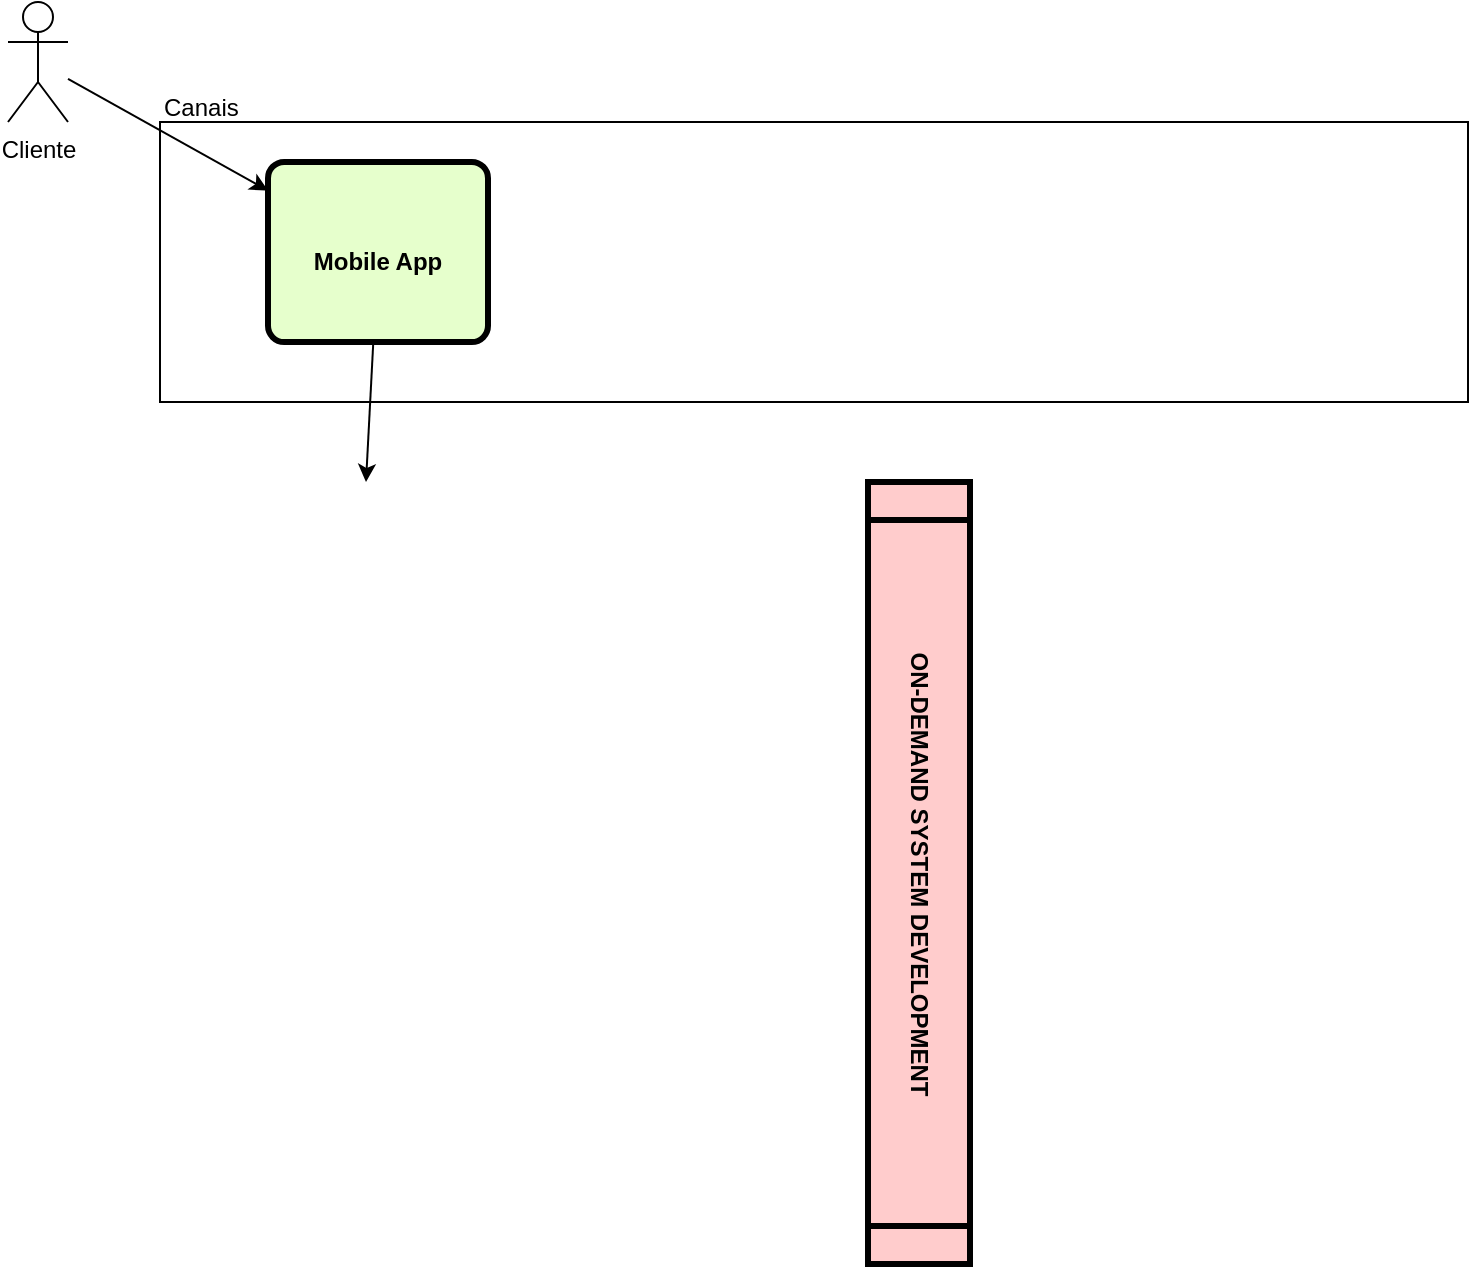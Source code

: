 <mxfile version="10.7.7" type="github"><diagram name="Page-1" id="c7558073-3199-34d8-9f00-42111426c3f3"><mxGraphModel dx="1232" dy="522" grid="1" gridSize="10" guides="1" tooltips="1" connect="1" arrows="1" fold="1" page="1" pageScale="1" pageWidth="826" pageHeight="1169" background="#ffffff" math="0" shadow="0"><root><mxCell id="0"/><mxCell id="1" parent="0"/><mxCell id="MFdVvgh9lcLUHrCFGcoe-98" value="" style="rounded=0;whiteSpace=wrap;html=1;" vertex="1" parent="1"><mxGeometry x="116" y="100" width="654" height="140" as="geometry"/></mxCell><mxCell id="MFdVvgh9lcLUHrCFGcoe-100" style="edgeStyle=none;rounded=0;orthogonalLoop=1;jettySize=auto;html=1;" edge="1" parent="1" source="2"><mxGeometry relative="1" as="geometry"><mxPoint x="219" y="280" as="targetPoint"/></mxGeometry></mxCell><mxCell id="2" value="&lt;br&gt;&lt;br&gt;&lt;br&gt;Mobile App&lt;br&gt;" style="verticalAlign=middle;align=center;overflow=fill;fontSize=12;fontFamily=Helvetica;html=1;rounded=1;fontStyle=1;strokeWidth=3;fillColor=#E6FFCC;arcSize=9;" parent="1" vertex="1"><mxGeometry x="170" y="120" width="110" height="90" as="geometry"/></mxCell><mxCell id="5" value="ON-DEMAND SYSTEM DEVELOPMENT" style="shape=process;whiteSpace=wrap;align=center;verticalAlign=middle;size=0.048;fontStyle=1;strokeWidth=3;fillColor=#FFCCCC;rotation=90;" parent="1" vertex="1"><mxGeometry x="300" y="450" width="391" height="51" as="geometry"/></mxCell><mxCell id="MFdVvgh9lcLUHrCFGcoe-103" style="edgeStyle=none;rounded=0;orthogonalLoop=1;jettySize=auto;html=1;" edge="1" parent="1" source="MFdVvgh9lcLUHrCFGcoe-99" target="2"><mxGeometry relative="1" as="geometry"/></mxCell><mxCell id="MFdVvgh9lcLUHrCFGcoe-99" value="Cliente" style="shape=umlActor;verticalLabelPosition=bottom;labelBackgroundColor=#ffffff;verticalAlign=top;html=1;outlineConnect=0;" vertex="1" parent="1"><mxGeometry x="40" y="40" width="30" height="60" as="geometry"/></mxCell><mxCell id="MFdVvgh9lcLUHrCFGcoe-104" value="Canais" style="text;html=1;resizable=0;points=[];autosize=1;align=left;verticalAlign=top;spacingTop=-4;" vertex="1" parent="1"><mxGeometry x="116" y="83" width="50" height="10" as="geometry"/></mxCell></root></mxGraphModel></diagram></mxfile>